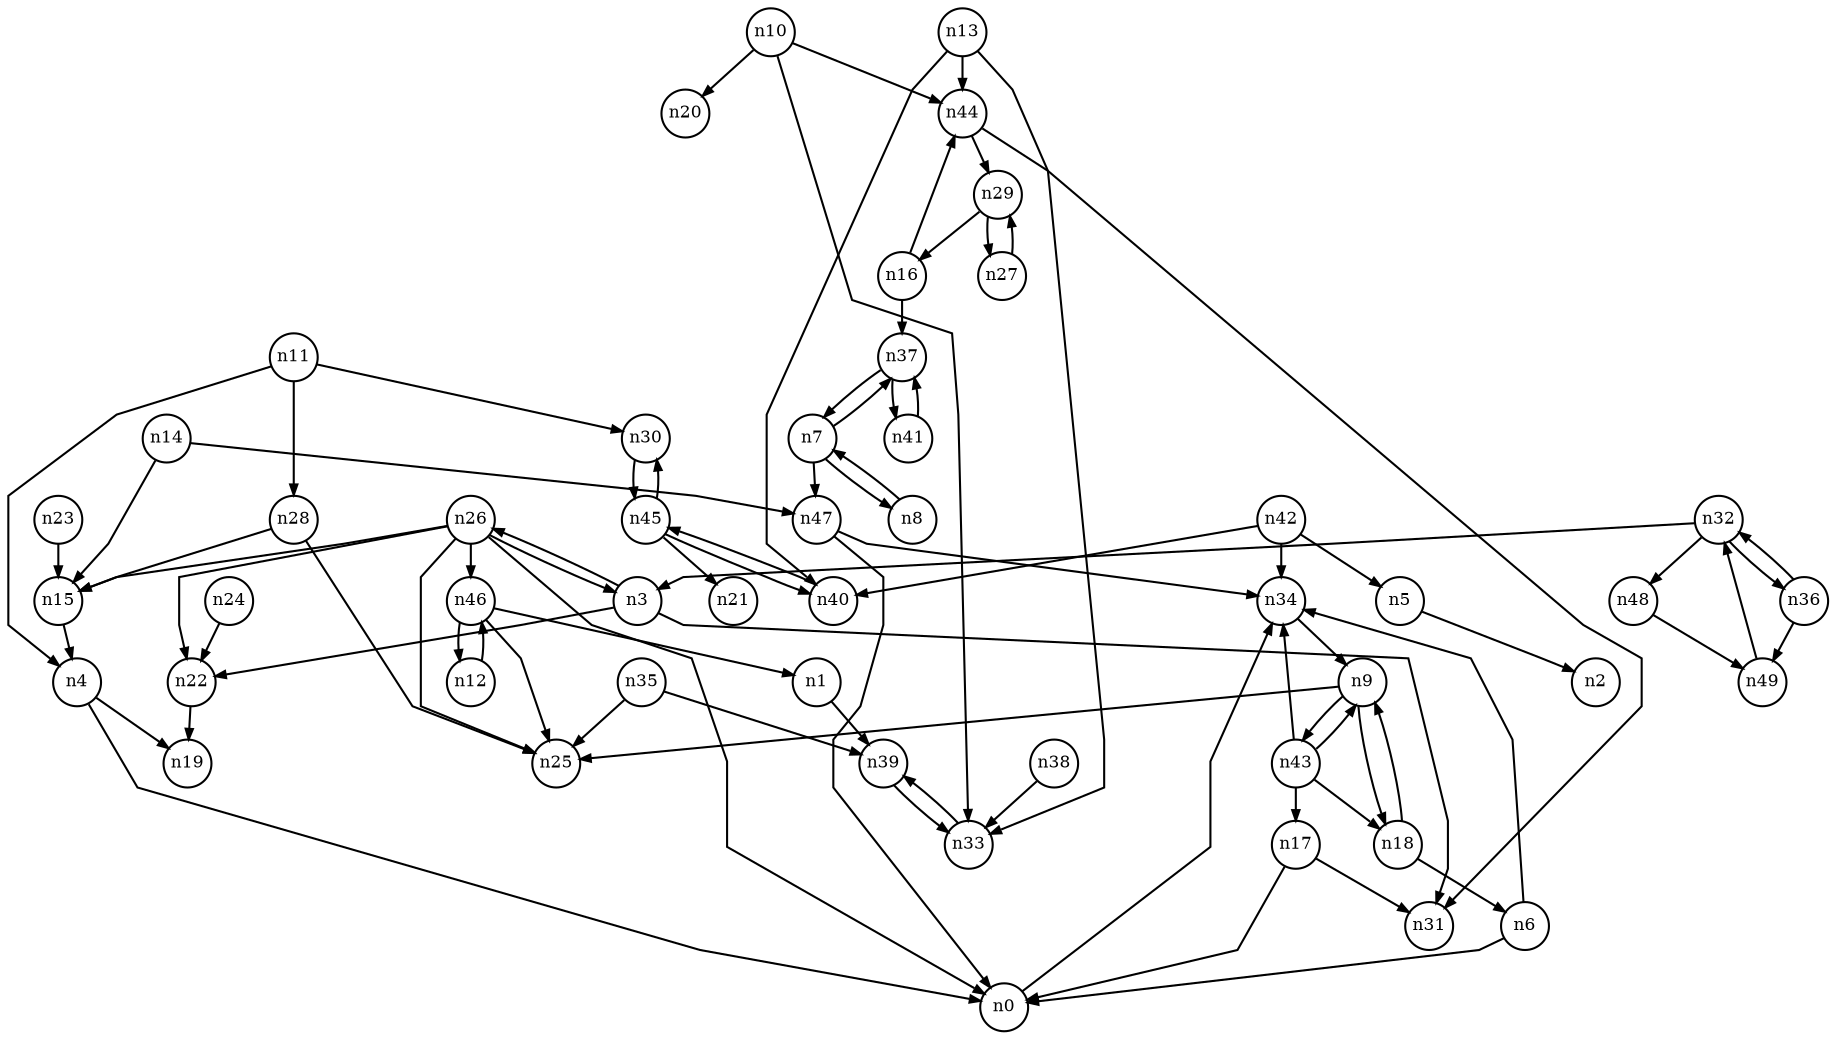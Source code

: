 digraph G{
splines=polyline;
ranksep=0.22;
nodesep=0.22;
nodesize=0.16;
fontsize=8
edge [arrowsize=0.5]
node [fontsize=8 shape=circle width=0.32 fixedsize=shape];

n34 -> n9
n0 -> n34
n39 -> n33
n1 -> n39
n22 -> n19
n3 -> n22
n3 -> n31
n3 -> n26
n4 -> n0
n4 -> n19
n5 -> n2
n6 -> n0
n6 -> n34
n8 -> n7
n7 -> n8
n7 -> n37
n7 -> n47
n37 -> n41
n37 -> n7
n47 -> n0
n47 -> n34
n18 -> n6
n18 -> n9
n9 -> n18
n9 -> n25
n9 -> n43
n43 -> n17
n43 -> n18
n43 -> n34
n43 -> n9
n10 -> n20
n10 -> n33
n10 -> n44
n33 -> n39
n44 -> n29
n44 -> n31
n11 -> n4
n11 -> n28
n11 -> n30
n28 -> n15
n28 -> n25
n30 -> n45
n46 -> n1
n46 -> n25
n46 -> n12
n12 -> n46
n13 -> n33
n13 -> n40
n13 -> n44
n40 -> n45
n15 -> n4
n14 -> n15
n14 -> n47
n16 -> n37
n16 -> n44
n17 -> n0
n17 -> n31
n23 -> n15
n24 -> n22
n26 -> n0
n26 -> n3
n26 -> n15
n26 -> n22
n26 -> n25
n26 -> n46
n27 -> n29
n29 -> n27
n29 -> n16
n32 -> n3
n32 -> n36
n32 -> n48
n36 -> n49
n36 -> n32
n48 -> n49
n35 -> n25
n35 -> n39
n49 -> n32
n41 -> n37
n38 -> n33
n42 -> n5
n42 -> n34
n42 -> n40
n45 -> n21
n45 -> n30
n45 -> n40
}
